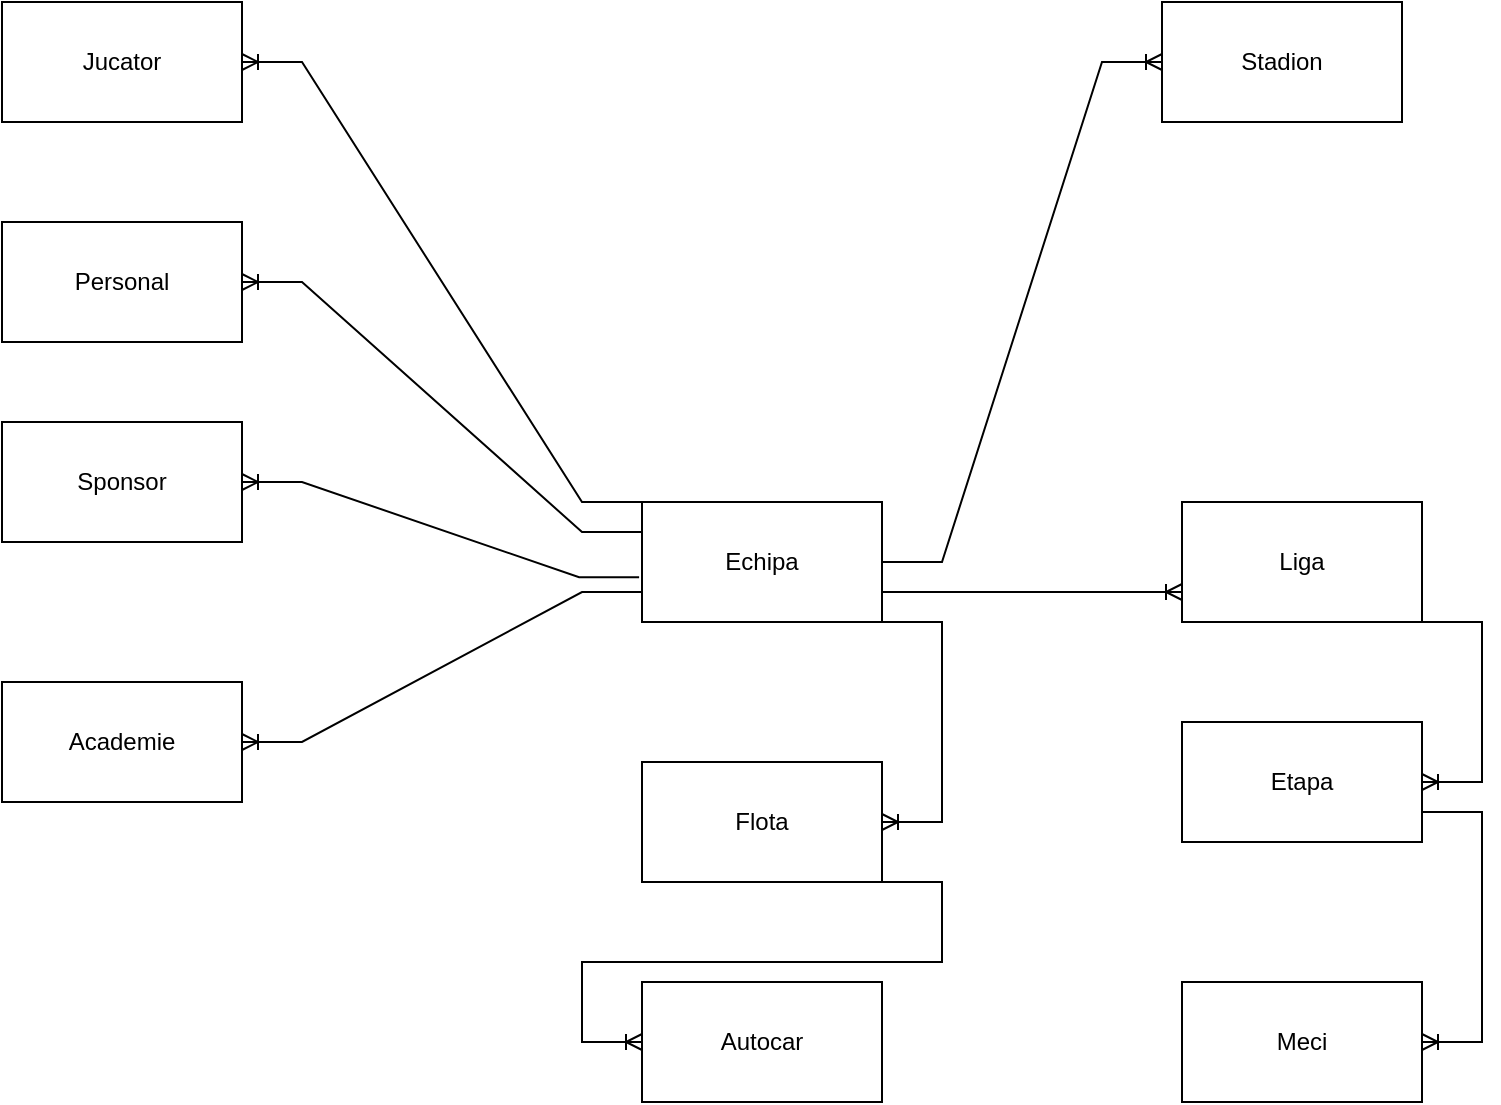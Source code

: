 <mxfile version="23.0.2" type="device">
  <diagram name="Page-1" id="b-cdjm511dpYuFLkeJvq">
    <mxGraphModel dx="1002" dy="577" grid="1" gridSize="10" guides="1" tooltips="1" connect="1" arrows="1" fold="1" page="1" pageScale="1" pageWidth="827" pageHeight="1169" math="0" shadow="0">
      <root>
        <mxCell id="0" />
        <mxCell id="1" parent="0" />
        <mxCell id="Qk0WBIVeahau9osN_WP6-3" value="Jucator" style="rounded=0;whiteSpace=wrap;html=1;" vertex="1" parent="1">
          <mxGeometry x="10" y="20" width="120" height="60" as="geometry" />
        </mxCell>
        <mxCell id="Qk0WBIVeahau9osN_WP6-4" value="Sponsor" style="rounded=0;whiteSpace=wrap;html=1;" vertex="1" parent="1">
          <mxGeometry x="10" y="230" width="120" height="60" as="geometry" />
        </mxCell>
        <mxCell id="Qk0WBIVeahau9osN_WP6-5" value="Etapa" style="rounded=0;whiteSpace=wrap;html=1;" vertex="1" parent="1">
          <mxGeometry x="600" y="380" width="120" height="60" as="geometry" />
        </mxCell>
        <mxCell id="Qk0WBIVeahau9osN_WP6-6" value="Echipa" style="rounded=0;whiteSpace=wrap;html=1;" vertex="1" parent="1">
          <mxGeometry x="330" y="270" width="120" height="60" as="geometry" />
        </mxCell>
        <mxCell id="Qk0WBIVeahau9osN_WP6-7" value="Liga" style="rounded=0;whiteSpace=wrap;html=1;" vertex="1" parent="1">
          <mxGeometry x="600" y="270" width="120" height="60" as="geometry" />
        </mxCell>
        <mxCell id="Qk0WBIVeahau9osN_WP6-8" value="Meci" style="rounded=0;whiteSpace=wrap;html=1;" vertex="1" parent="1">
          <mxGeometry x="600" y="510" width="120" height="60" as="geometry" />
        </mxCell>
        <mxCell id="Qk0WBIVeahau9osN_WP6-9" value="Autocar" style="rounded=0;whiteSpace=wrap;html=1;" vertex="1" parent="1">
          <mxGeometry x="330" y="510" width="120" height="60" as="geometry" />
        </mxCell>
        <mxCell id="Qk0WBIVeahau9osN_WP6-10" value="Stadion" style="rounded=0;whiteSpace=wrap;html=1;" vertex="1" parent="1">
          <mxGeometry x="590" y="20" width="120" height="60" as="geometry" />
        </mxCell>
        <mxCell id="Qk0WBIVeahau9osN_WP6-11" value="Flota" style="rounded=0;whiteSpace=wrap;html=1;" vertex="1" parent="1">
          <mxGeometry x="330" y="400" width="120" height="60" as="geometry" />
        </mxCell>
        <mxCell id="Qk0WBIVeahau9osN_WP6-12" value="Personal" style="rounded=0;whiteSpace=wrap;html=1;" vertex="1" parent="1">
          <mxGeometry x="10" y="130" width="120" height="60" as="geometry" />
        </mxCell>
        <mxCell id="Qk0WBIVeahau9osN_WP6-13" value="Academie" style="rounded=0;whiteSpace=wrap;html=1;" vertex="1" parent="1">
          <mxGeometry x="10" y="360" width="120" height="60" as="geometry" />
        </mxCell>
        <mxCell id="Qk0WBIVeahau9osN_WP6-15" value="" style="edgeStyle=entityRelationEdgeStyle;fontSize=12;html=1;endArrow=ERoneToMany;rounded=0;exitX=0;exitY=0;exitDx=0;exitDy=0;" edge="1" parent="1" source="Qk0WBIVeahau9osN_WP6-6" target="Qk0WBIVeahau9osN_WP6-3">
          <mxGeometry width="100" height="100" relative="1" as="geometry">
            <mxPoint x="320" y="290" as="sourcePoint" />
            <mxPoint x="270" y="280" as="targetPoint" />
          </mxGeometry>
        </mxCell>
        <mxCell id="Qk0WBIVeahau9osN_WP6-16" value="" style="edgeStyle=entityRelationEdgeStyle;fontSize=12;html=1;endArrow=ERoneToMany;rounded=0;exitX=0;exitY=0.25;exitDx=0;exitDy=0;" edge="1" parent="1" source="Qk0WBIVeahau9osN_WP6-6" target="Qk0WBIVeahau9osN_WP6-12">
          <mxGeometry width="100" height="100" relative="1" as="geometry">
            <mxPoint x="200" y="270" as="sourcePoint" />
            <mxPoint x="230" y="320" as="targetPoint" />
            <Array as="points">
              <mxPoint x="290" y="300" />
              <mxPoint x="280" y="310" />
            </Array>
          </mxGeometry>
        </mxCell>
        <mxCell id="Qk0WBIVeahau9osN_WP6-17" value="" style="edgeStyle=entityRelationEdgeStyle;fontSize=12;html=1;endArrow=ERoneToMany;rounded=0;entryX=1;entryY=0.5;entryDx=0;entryDy=0;exitX=-0.012;exitY=0.627;exitDx=0;exitDy=0;exitPerimeter=0;" edge="1" parent="1" source="Qk0WBIVeahau9osN_WP6-6" target="Qk0WBIVeahau9osN_WP6-4">
          <mxGeometry width="100" height="100" relative="1" as="geometry">
            <mxPoint x="140" y="460" as="sourcePoint" />
            <mxPoint x="240" y="360" as="targetPoint" />
          </mxGeometry>
        </mxCell>
        <mxCell id="Qk0WBIVeahau9osN_WP6-18" value="" style="edgeStyle=entityRelationEdgeStyle;fontSize=12;html=1;endArrow=ERoneToMany;rounded=0;" edge="1" parent="1" source="Qk0WBIVeahau9osN_WP6-6" target="Qk0WBIVeahau9osN_WP6-10">
          <mxGeometry width="100" height="100" relative="1" as="geometry">
            <mxPoint x="500" y="310" as="sourcePoint" />
            <mxPoint x="600" y="210" as="targetPoint" />
          </mxGeometry>
        </mxCell>
        <mxCell id="Qk0WBIVeahau9osN_WP6-19" value="" style="edgeStyle=entityRelationEdgeStyle;fontSize=12;html=1;endArrow=ERoneToMany;rounded=0;entryX=1;entryY=0.5;entryDx=0;entryDy=0;exitX=0;exitY=0.75;exitDx=0;exitDy=0;" edge="1" parent="1" source="Qk0WBIVeahau9osN_WP6-6" target="Qk0WBIVeahau9osN_WP6-13">
          <mxGeometry width="100" height="100" relative="1" as="geometry">
            <mxPoint x="180" y="470" as="sourcePoint" />
            <mxPoint x="280" y="370" as="targetPoint" />
          </mxGeometry>
        </mxCell>
        <mxCell id="Qk0WBIVeahau9osN_WP6-20" value="" style="edgeStyle=entityRelationEdgeStyle;fontSize=12;html=1;endArrow=ERoneToMany;rounded=0;entryX=0;entryY=0.75;entryDx=0;entryDy=0;exitX=1;exitY=0.75;exitDx=0;exitDy=0;" edge="1" parent="1" source="Qk0WBIVeahau9osN_WP6-6" target="Qk0WBIVeahau9osN_WP6-7">
          <mxGeometry width="100" height="100" relative="1" as="geometry">
            <mxPoint x="460" y="440" as="sourcePoint" />
            <mxPoint x="560" y="340" as="targetPoint" />
          </mxGeometry>
        </mxCell>
        <mxCell id="Qk0WBIVeahau9osN_WP6-21" value="" style="edgeStyle=entityRelationEdgeStyle;fontSize=12;html=1;endArrow=ERoneToMany;rounded=0;exitX=0.933;exitY=1;exitDx=0;exitDy=0;exitPerimeter=0;" edge="1" parent="1" source="Qk0WBIVeahau9osN_WP6-7" target="Qk0WBIVeahau9osN_WP6-5">
          <mxGeometry width="100" height="100" relative="1" as="geometry">
            <mxPoint x="660" y="310" as="sourcePoint" />
            <mxPoint x="720" y="400" as="targetPoint" />
            <Array as="points">
              <mxPoint x="750" y="400" />
              <mxPoint x="730" y="390" />
            </Array>
          </mxGeometry>
        </mxCell>
        <mxCell id="Qk0WBIVeahau9osN_WP6-28" value="" style="edgeStyle=entityRelationEdgeStyle;fontSize=12;html=1;endArrow=ERoneToMany;rounded=0;entryX=1;entryY=0.5;entryDx=0;entryDy=0;exitX=1;exitY=0.75;exitDx=0;exitDy=0;" edge="1" parent="1" source="Qk0WBIVeahau9osN_WP6-5" target="Qk0WBIVeahau9osN_WP6-8">
          <mxGeometry width="100" height="100" relative="1" as="geometry">
            <mxPoint x="640" y="570" as="sourcePoint" />
            <mxPoint x="740" y="470" as="targetPoint" />
          </mxGeometry>
        </mxCell>
        <mxCell id="Qk0WBIVeahau9osN_WP6-32" value="" style="edgeStyle=entityRelationEdgeStyle;fontSize=12;html=1;endArrow=ERoneToMany;rounded=0;exitX=1;exitY=1;exitDx=0;exitDy=0;" edge="1" parent="1" source="Qk0WBIVeahau9osN_WP6-6" target="Qk0WBIVeahau9osN_WP6-11">
          <mxGeometry width="100" height="100" relative="1" as="geometry">
            <mxPoint x="430" y="450" as="sourcePoint" />
            <mxPoint x="530" y="350" as="targetPoint" />
          </mxGeometry>
        </mxCell>
        <mxCell id="Qk0WBIVeahau9osN_WP6-33" value="" style="edgeStyle=entityRelationEdgeStyle;fontSize=12;html=1;endArrow=ERoneToMany;rounded=0;exitX=1;exitY=1;exitDx=0;exitDy=0;" edge="1" parent="1" source="Qk0WBIVeahau9osN_WP6-11">
          <mxGeometry width="100" height="100" relative="1" as="geometry">
            <mxPoint x="230" y="640" as="sourcePoint" />
            <mxPoint x="330" y="540" as="targetPoint" />
          </mxGeometry>
        </mxCell>
      </root>
    </mxGraphModel>
  </diagram>
</mxfile>
